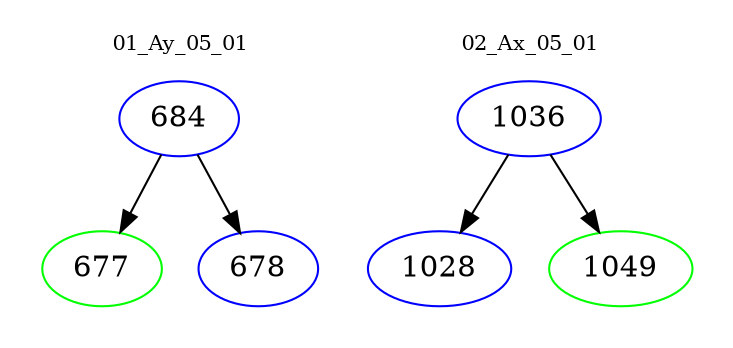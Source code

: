 digraph{
subgraph cluster_0 {
color = white
label = "01_Ay_05_01";
fontsize=10;
T0_684 [label="684", color="blue"]
T0_684 -> T0_677 [color="black"]
T0_677 [label="677", color="green"]
T0_684 -> T0_678 [color="black"]
T0_678 [label="678", color="blue"]
}
subgraph cluster_1 {
color = white
label = "02_Ax_05_01";
fontsize=10;
T1_1036 [label="1036", color="blue"]
T1_1036 -> T1_1028 [color="black"]
T1_1028 [label="1028", color="blue"]
T1_1036 -> T1_1049 [color="black"]
T1_1049 [label="1049", color="green"]
}
}
